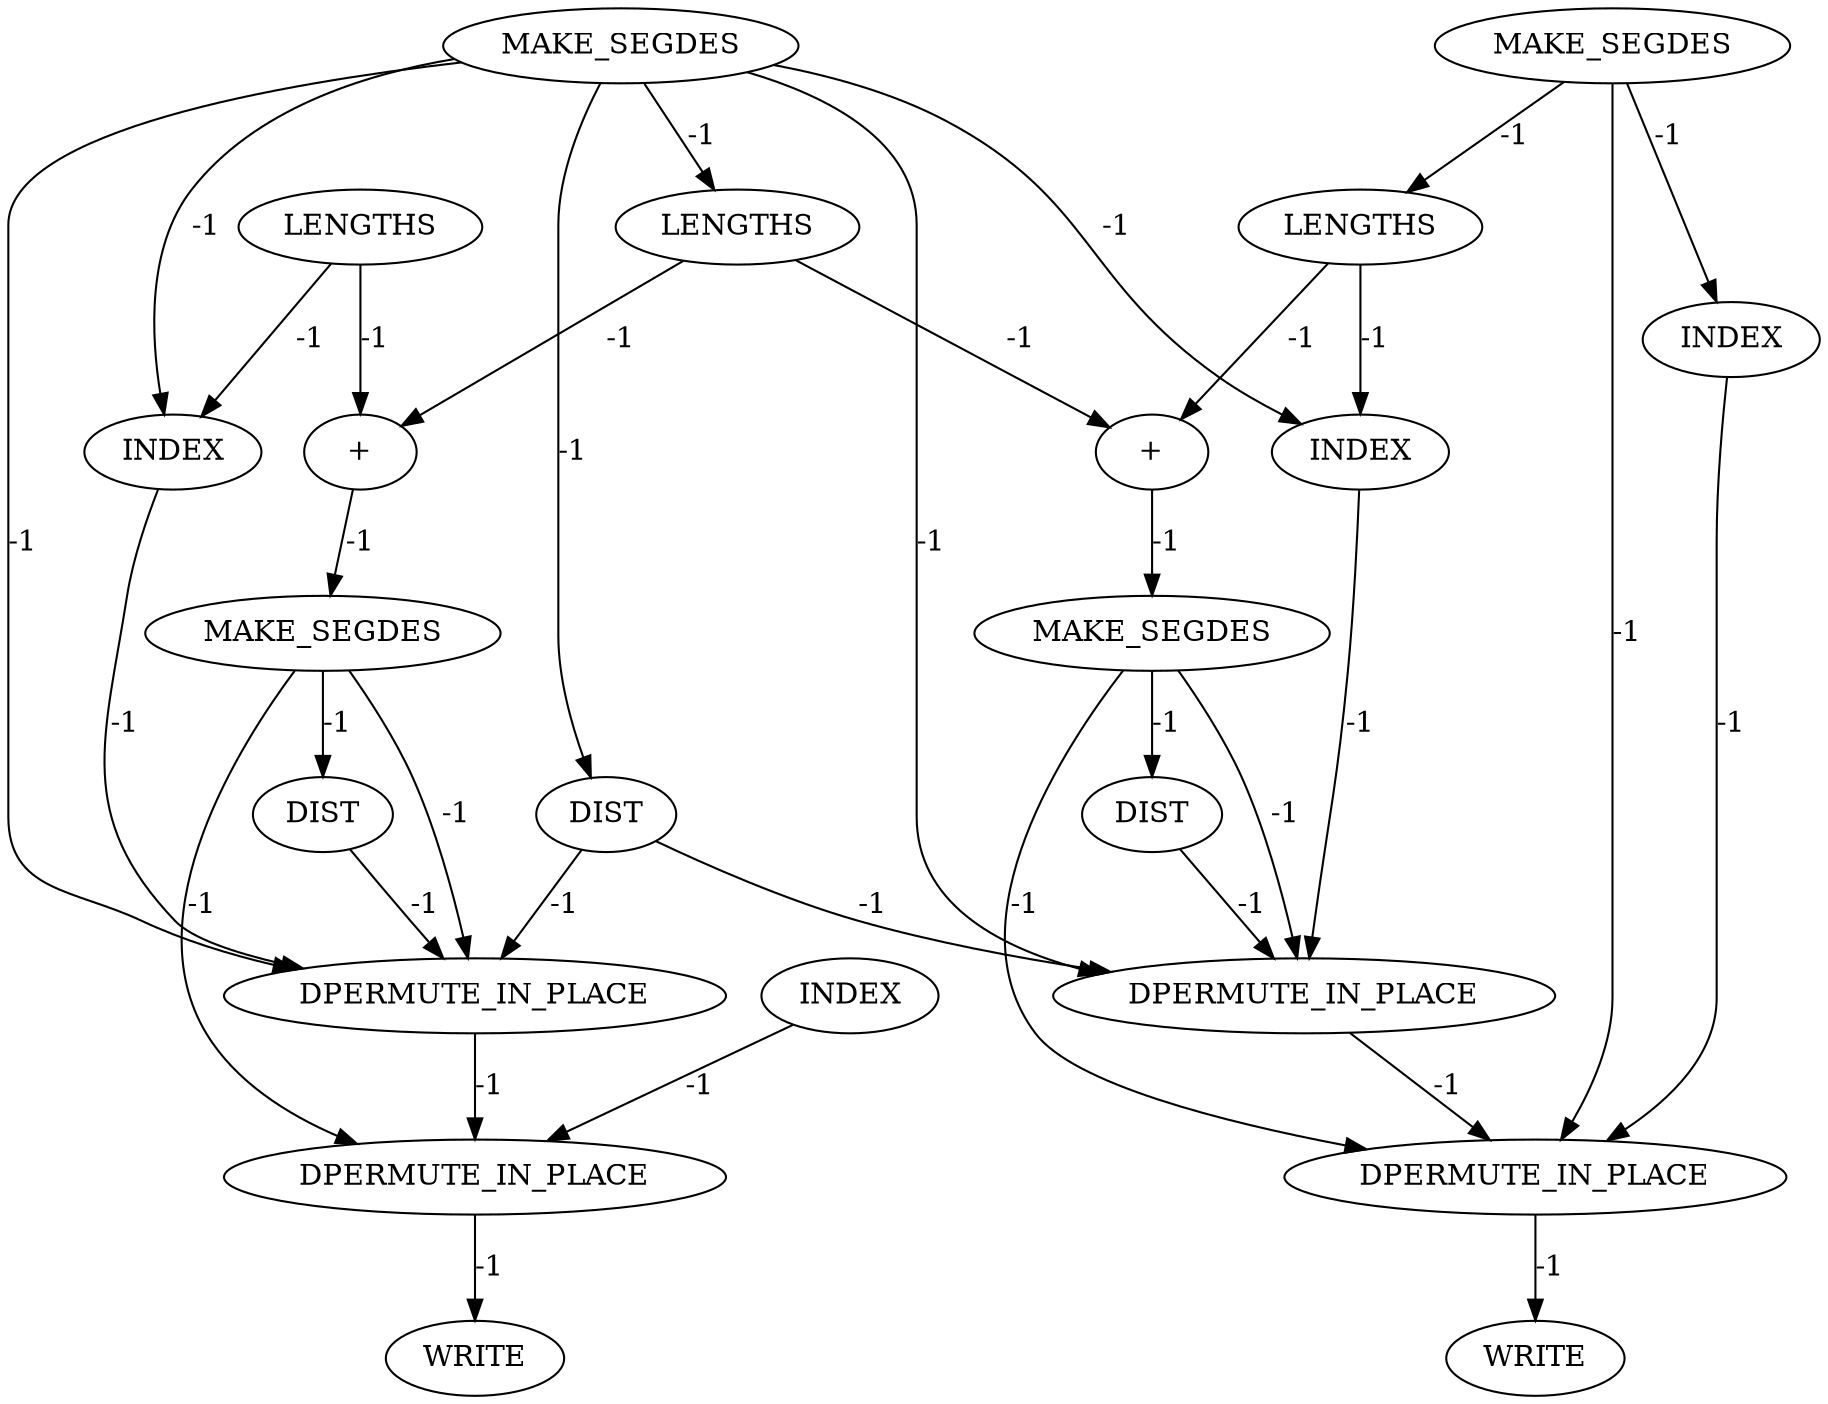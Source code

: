 digraph {
	ep_B_INST_6250 [label=INDEX cost=0]
	ep_B_INST_6365 [label=DIST cost=0]
	ep_B_INST_6331 [label=INDEX cost=0]
	ep_B_INST_6343 [label=INDEX cost=0]
	ep_B_INST_6389 [label=WRITE cost=0]
	ep_B_INST_6240 [label=DIST cost=0]
	ep_B_INST_6262 [label=INDEX cost=0]
	ep_B_INST_6359 [label=MAKE_SEGDES cost=0]
	ep_B_INST_6273 [label="+" cost=0]
	ep_B_INST_10347 [label=DPERMUTE_IN_PLACE cost=0]
	ep_B_INST_6278 [label=MAKE_SEGDES cost=0]
	ep_B_INST_6335 [label=LENGTHS cost=0]
	ep_B_INST_6234 [label=MAKE_SEGDES cost=0]
	ep_B_INST_6308 [label=WRITE cost=0]
	ep_B_INST_6284 [label=DIST cost=0]
	ep_B_INST_10349 [label=DPERMUTE_IN_PLACE cost=0]
	ep_B_INST_10348 [label=DPERMUTE_IN_PLACE cost=0]
	ep_B_INST_326 [label=MAKE_SEGDES cost=0]
	ep_B_INST_6272 [label=LENGTHS cost=0]
	ep_B_INST_6254 [label=LENGTHS cost=0]
	ep_B_INST_6354 [label="+" cost=0]
	ep_B_INST_10346 [label=DPERMUTE_IN_PLACE cost=0]
	ep_B_INST_6250 -> ep_B_INST_10347 [label=-1 cost=-1]
	ep_B_INST_6365 -> ep_B_INST_10348 [label=-1 cost=-1]
	ep_B_INST_6331 -> ep_B_INST_10349 [label=-1 cost=-1]
	ep_B_INST_6343 -> ep_B_INST_10348 [label=-1 cost=-1]
	ep_B_INST_6240 -> ep_B_INST_10346 [label=-1 cost=-1]
	ep_B_INST_6240 -> ep_B_INST_10348 [label=-1 cost=-1]
	ep_B_INST_6262 -> ep_B_INST_10346 [label=-1 cost=-1]
	ep_B_INST_6359 -> ep_B_INST_6365 [label=-1 cost=-1]
	ep_B_INST_6359 -> ep_B_INST_10348 [label=-1 cost=-1]
	ep_B_INST_6359 -> ep_B_INST_10349 [label=-1 cost=-1]
	ep_B_INST_6273 -> ep_B_INST_6278 [label=-1 cost=-1]
	ep_B_INST_10347 -> ep_B_INST_6308 [label=-1 cost=-1]
	ep_B_INST_6278 -> ep_B_INST_6284 [label=-1 cost=-1]
	ep_B_INST_6278 -> ep_B_INST_10346 [label=-1 cost=-1]
	ep_B_INST_6278 -> ep_B_INST_10347 [label=-1 cost=-1]
	ep_B_INST_6335 -> ep_B_INST_6343 [label=-1 cost=-1]
	ep_B_INST_6335 -> ep_B_INST_6354 [label=-1 cost=-1]
	ep_B_INST_6234 -> ep_B_INST_6240 [label=-1 cost=-1]
	ep_B_INST_6234 -> ep_B_INST_6262 [label=-1 cost=-1]
	ep_B_INST_6234 -> ep_B_INST_6272 [label=-1 cost=-1]
	ep_B_INST_6234 -> ep_B_INST_10346 [label=-1 cost=-1]
	ep_B_INST_6234 -> ep_B_INST_6343 [label=-1 cost=-1]
	ep_B_INST_6234 -> ep_B_INST_10348 [label=-1 cost=-1]
	ep_B_INST_6284 -> ep_B_INST_10346 [label=-1 cost=-1]
	ep_B_INST_10349 -> ep_B_INST_6389 [label=-1 cost=-1]
	ep_B_INST_10348 -> ep_B_INST_10349 [label=-1 cost=-1]
	ep_B_INST_326 -> ep_B_INST_6250 [label=-1 cost=-1]
	ep_B_INST_326 -> ep_B_INST_6254 [label=-1 cost=-1]
	ep_B_INST_326 -> ep_B_INST_10347 [label=-1 cost=-1]
	ep_B_INST_6272 -> ep_B_INST_6273 [label=-1 cost=-1]
	ep_B_INST_6272 -> ep_B_INST_6354 [label=-1 cost=-1]
	ep_B_INST_6254 -> ep_B_INST_6262 [label=-1 cost=-1]
	ep_B_INST_6254 -> ep_B_INST_6273 [label=-1 cost=-1]
	ep_B_INST_6354 -> ep_B_INST_6359 [label=-1 cost=-1]
	ep_B_INST_10346 -> ep_B_INST_10347 [label=-1 cost=-1]
}
